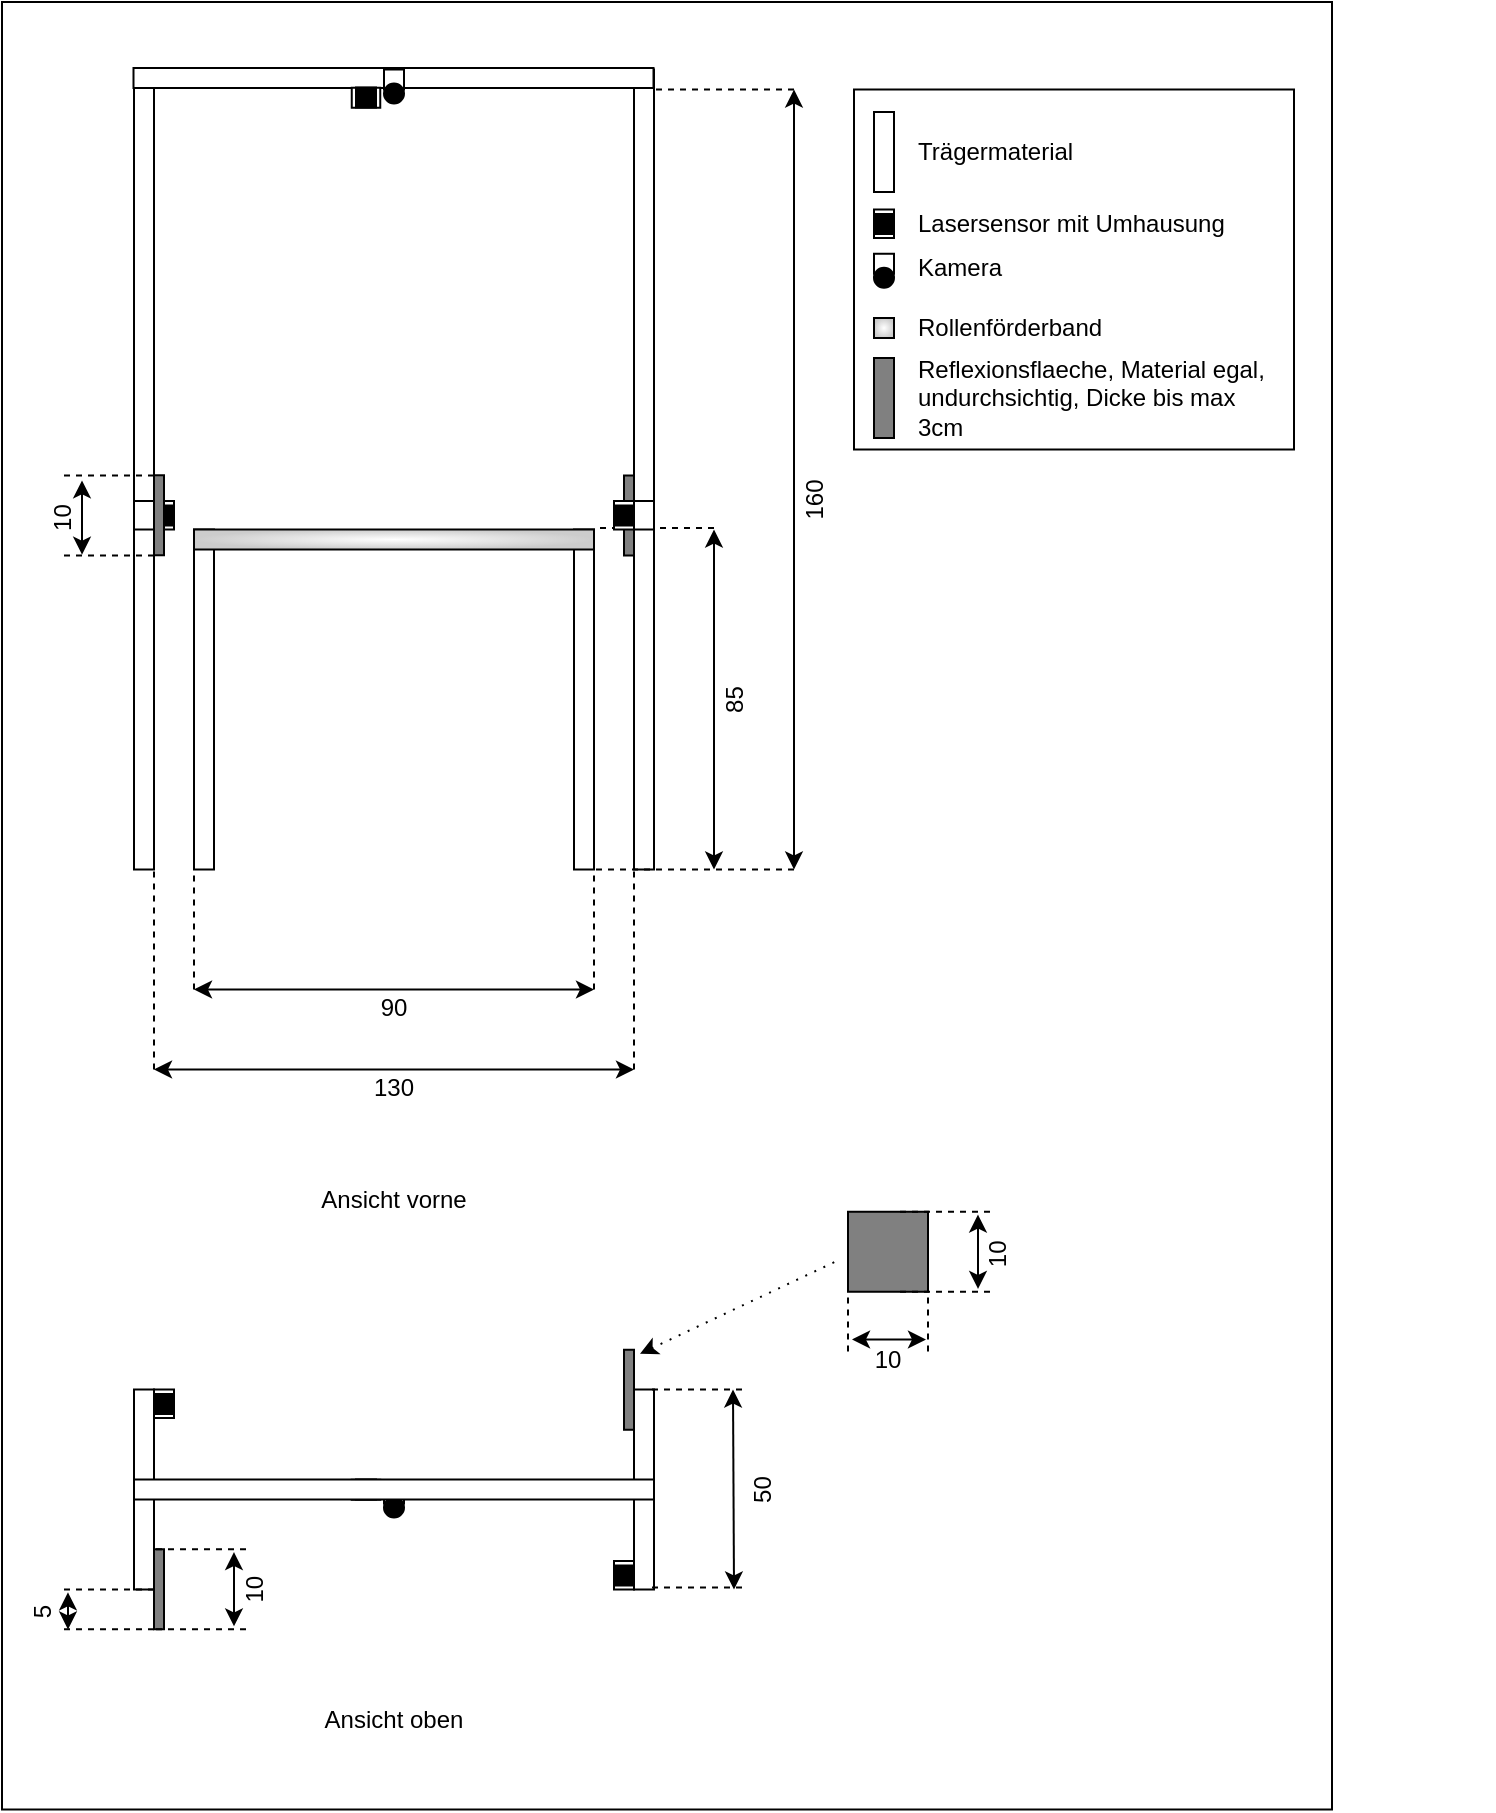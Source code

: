 <mxfile version="20.2.8" type="device"><diagram id="hTVz-MZ4baYO05LzKPZx" name="Seite-1"><mxGraphModel dx="1206" dy="1931" grid="1" gridSize="10" guides="1" tooltips="1" connect="1" arrows="1" fold="1" page="1" pageScale="1" pageWidth="827" pageHeight="1169" math="0" shadow="0"><root><mxCell id="0"/><mxCell id="1" parent="0"/><mxCell id="PCyeshZMXM8ieEBe6QO1-78" value="" style="rounded=0;whiteSpace=wrap;html=1;fillColor=default;gradientColor=none;gradientDirection=radial;" parent="1" vertex="1"><mxGeometry x="20" y="-1148" width="665" height="903.75" as="geometry"/></mxCell><mxCell id="bg4yzc88U4HqQ1TOItL7-24" value="" style="rounded=0;whiteSpace=wrap;html=1;fillColor=#808080;" vertex="1" parent="1"><mxGeometry x="331" y="-911.25" width="5" height="40" as="geometry"/></mxCell><mxCell id="PCyeshZMXM8ieEBe6QO1-65" value="" style="rounded=0;whiteSpace=wrap;html=1;fillColor=#FFFFFF;" parent="1" vertex="1"><mxGeometry x="446" y="-1104.25" width="220" height="180" as="geometry"/></mxCell><mxCell id="PCyeshZMXM8ieEBe6QO1-18" value="" style="rounded=0;whiteSpace=wrap;html=1;" parent="1" vertex="1"><mxGeometry x="86" y="-1114.25" width="10" height="400" as="geometry"/></mxCell><mxCell id="PCyeshZMXM8ieEBe6QO1-19" value="" style="rounded=0;whiteSpace=wrap;html=1;" parent="1" vertex="1"><mxGeometry x="336" y="-1114.25" width="10" height="400" as="geometry"/></mxCell><mxCell id="PCyeshZMXM8ieEBe6QO1-20" value="" style="rounded=0;whiteSpace=wrap;html=1;rotation=90;" parent="1" vertex="1"><mxGeometry x="210.75" y="-1240" width="10" height="260" as="geometry"/></mxCell><mxCell id="PCyeshZMXM8ieEBe6QO1-21" value="" style="rounded=0;whiteSpace=wrap;html=1;" parent="1" vertex="1"><mxGeometry x="116" y="-884.25" width="10" height="170" as="geometry"/></mxCell><mxCell id="PCyeshZMXM8ieEBe6QO1-22" value="" style="rounded=0;whiteSpace=wrap;html=1;" parent="1" vertex="1"><mxGeometry x="306" y="-884.25" width="10" height="170" as="geometry"/></mxCell><mxCell id="PCyeshZMXM8ieEBe6QO1-25" value="" style="rounded=0;whiteSpace=wrap;html=1;gradientColor=#CCCCCC;gradientDirection=radial;fillColor=default;" parent="1" vertex="1"><mxGeometry x="116" y="-884.25" width="200" height="10" as="geometry"/></mxCell><mxCell id="PCyeshZMXM8ieEBe6QO1-29" value="" style="endArrow=none;dashed=1;html=1;rounded=0;entryX=0;entryY=1;entryDx=0;entryDy=0;" parent="1" target="PCyeshZMXM8ieEBe6QO1-21" edge="1"><mxGeometry width="50" height="50" relative="1" as="geometry"><mxPoint x="116" y="-654.25" as="sourcePoint"/><mxPoint x="166" y="-674.25" as="targetPoint"/></mxGeometry></mxCell><mxCell id="PCyeshZMXM8ieEBe6QO1-30" value="" style="endArrow=none;dashed=1;html=1;rounded=0;entryX=0;entryY=1;entryDx=0;entryDy=0;" parent="1" edge="1"><mxGeometry width="50" height="50" relative="1" as="geometry"><mxPoint x="316.0" y="-654.25" as="sourcePoint"/><mxPoint x="316.0" y="-714.25" as="targetPoint"/></mxGeometry></mxCell><mxCell id="PCyeshZMXM8ieEBe6QO1-31" value="" style="endArrow=classic;startArrow=classic;html=1;rounded=0;" parent="1" edge="1"><mxGeometry width="50" height="50" relative="1" as="geometry"><mxPoint x="116" y="-654.25" as="sourcePoint"/><mxPoint x="316" y="-654.25" as="targetPoint"/></mxGeometry></mxCell><mxCell id="PCyeshZMXM8ieEBe6QO1-32" value="" style="endArrow=none;dashed=1;html=1;rounded=0;entryX=1;entryY=1;entryDx=0;entryDy=0;" parent="1" target="PCyeshZMXM8ieEBe6QO1-22" edge="1"><mxGeometry width="50" height="50" relative="1" as="geometry"><mxPoint x="416" y="-714.25" as="sourcePoint"/><mxPoint x="276" y="-874.25" as="targetPoint"/></mxGeometry></mxCell><mxCell id="PCyeshZMXM8ieEBe6QO1-33" value="" style="endArrow=none;dashed=1;html=1;rounded=0;entryX=1;entryY=1;entryDx=0;entryDy=0;" parent="1" edge="1"><mxGeometry width="50" height="50" relative="1" as="geometry"><mxPoint x="376" y="-884.94" as="sourcePoint"/><mxPoint x="316" y="-884.94" as="targetPoint"/></mxGeometry></mxCell><mxCell id="PCyeshZMXM8ieEBe6QO1-34" value="" style="endArrow=none;dashed=1;html=1;rounded=0;" parent="1" edge="1"><mxGeometry width="50" height="50" relative="1" as="geometry"><mxPoint x="416" y="-1104.25" as="sourcePoint"/><mxPoint x="346" y="-1104.25" as="targetPoint"/></mxGeometry></mxCell><mxCell id="PCyeshZMXM8ieEBe6QO1-36" value="" style="endArrow=none;dashed=1;html=1;rounded=0;entryX=0;entryY=1;entryDx=0;entryDy=0;" parent="1" edge="1"><mxGeometry width="50" height="50" relative="1" as="geometry"><mxPoint x="96" y="-614.25" as="sourcePoint"/><mxPoint x="96.0" y="-714.25" as="targetPoint"/></mxGeometry></mxCell><mxCell id="PCyeshZMXM8ieEBe6QO1-37" value="" style="endArrow=none;dashed=1;html=1;rounded=0;entryX=0;entryY=1;entryDx=0;entryDy=0;" parent="1" edge="1"><mxGeometry width="50" height="50" relative="1" as="geometry"><mxPoint x="336.0" y="-614.25" as="sourcePoint"/><mxPoint x="336.0" y="-714.25" as="targetPoint"/></mxGeometry></mxCell><mxCell id="PCyeshZMXM8ieEBe6QO1-38" value="" style="endArrow=classic;startArrow=classic;html=1;rounded=0;" parent="1" edge="1"><mxGeometry width="50" height="50" relative="1" as="geometry"><mxPoint x="96" y="-614.25" as="sourcePoint"/><mxPoint x="336" y="-614.25" as="targetPoint"/></mxGeometry></mxCell><mxCell id="PCyeshZMXM8ieEBe6QO1-39" value="" style="endArrow=classic;startArrow=classic;html=1;rounded=0;" parent="1" edge="1"><mxGeometry width="50" height="50" relative="1" as="geometry"><mxPoint x="376" y="-714.25" as="sourcePoint"/><mxPoint x="376" y="-884.25" as="targetPoint"/></mxGeometry></mxCell><mxCell id="PCyeshZMXM8ieEBe6QO1-40" value="" style="endArrow=classic;startArrow=classic;html=1;rounded=0;" parent="1" edge="1"><mxGeometry width="50" height="50" relative="1" as="geometry"><mxPoint x="416" y="-714.25" as="sourcePoint"/><mxPoint x="416" y="-1104.25" as="targetPoint"/></mxGeometry></mxCell><mxCell id="PCyeshZMXM8ieEBe6QO1-41" value="160" style="text;html=1;strokeColor=none;fillColor=none;align=center;verticalAlign=middle;whiteSpace=wrap;rounded=0;rotation=-90;" parent="1" vertex="1"><mxGeometry x="396" y="-914.25" width="60" height="30" as="geometry"/></mxCell><mxCell id="PCyeshZMXM8ieEBe6QO1-42" value="&lt;div&gt;85&lt;/div&gt;" style="text;html=1;strokeColor=none;fillColor=none;align=center;verticalAlign=middle;whiteSpace=wrap;rounded=0;rotation=-90;" parent="1" vertex="1"><mxGeometry x="356" y="-814.25" width="60" height="30" as="geometry"/></mxCell><mxCell id="PCyeshZMXM8ieEBe6QO1-43" value="90" style="text;html=1;strokeColor=none;fillColor=none;align=center;verticalAlign=middle;whiteSpace=wrap;rounded=0;" parent="1" vertex="1"><mxGeometry x="186" y="-660.25" width="60" height="30" as="geometry"/></mxCell><mxCell id="PCyeshZMXM8ieEBe6QO1-44" value="130" style="text;html=1;strokeColor=none;fillColor=none;align=center;verticalAlign=middle;whiteSpace=wrap;rounded=0;" parent="1" vertex="1"><mxGeometry x="186" y="-620.25" width="60" height="30" as="geometry"/></mxCell><mxCell id="PCyeshZMXM8ieEBe6QO1-46" value="" style="rounded=0;whiteSpace=wrap;html=1;" parent="1" vertex="1"><mxGeometry x="326" y="-898.5" width="10" height="14.25" as="geometry"/></mxCell><mxCell id="PCyeshZMXM8ieEBe6QO1-51" value="" style="rounded=0;whiteSpace=wrap;html=1;fillColor=#000000;" parent="1" vertex="1"><mxGeometry x="326" y="-896.25" width="10" height="10" as="geometry"/></mxCell><mxCell id="PCyeshZMXM8ieEBe6QO1-52" value="" style="group" parent="1" vertex="1" connectable="0"><mxGeometry x="96" y="-898.5" width="10" height="14.25" as="geometry"/></mxCell><mxCell id="PCyeshZMXM8ieEBe6QO1-45" value="" style="rounded=0;whiteSpace=wrap;html=1;" parent="PCyeshZMXM8ieEBe6QO1-52" vertex="1"><mxGeometry width="10" height="14.25" as="geometry"/></mxCell><mxCell id="PCyeshZMXM8ieEBe6QO1-50" value="" style="rounded=0;whiteSpace=wrap;html=1;fillColor=#000000;" parent="PCyeshZMXM8ieEBe6QO1-52" vertex="1"><mxGeometry y="2.25" width="10" height="10" as="geometry"/></mxCell><mxCell id="PCyeshZMXM8ieEBe6QO1-58" value="" style="group;rotation=90;" parent="1" vertex="1" connectable="0"><mxGeometry x="197" y="-1107.25" width="10" height="14.25" as="geometry"/></mxCell><mxCell id="PCyeshZMXM8ieEBe6QO1-59" value="" style="rounded=0;whiteSpace=wrap;html=1;rotation=90;" parent="PCyeshZMXM8ieEBe6QO1-58" vertex="1"><mxGeometry width="10" height="14.25" as="geometry"/></mxCell><mxCell id="PCyeshZMXM8ieEBe6QO1-60" value="" style="rounded=0;whiteSpace=wrap;html=1;fillColor=#000000;rotation=90;" parent="PCyeshZMXM8ieEBe6QO1-58" vertex="1"><mxGeometry y="2" width="10" height="10" as="geometry"/></mxCell><mxCell id="PCyeshZMXM8ieEBe6QO1-63" value="" style="rounded=0;whiteSpace=wrap;html=1;fillColor=#FFFFFF;" parent="1" vertex="1"><mxGeometry x="211" y="-1114.25" width="10" height="10" as="geometry"/></mxCell><mxCell id="PCyeshZMXM8ieEBe6QO1-64" value="" style="ellipse;whiteSpace=wrap;html=1;aspect=fixed;fillColor=#000000;" parent="1" vertex="1"><mxGeometry x="211" y="-1107.25" width="10" height="10" as="geometry"/></mxCell><mxCell id="PCyeshZMXM8ieEBe6QO1-66" value="" style="rounded=0;whiteSpace=wrap;html=1;fillColor=#FFFFFF;" parent="1" vertex="1"><mxGeometry x="456" y="-1093" width="10" height="40" as="geometry"/></mxCell><mxCell id="PCyeshZMXM8ieEBe6QO1-67" value="Tr&lt;span&gt;&lt;span data-dobid=&quot;hdw&quot;&gt;ä&lt;/span&gt;&lt;/span&gt;germaterial" style="text;html=1;strokeColor=none;fillColor=none;align=left;verticalAlign=middle;whiteSpace=wrap;rounded=0;" parent="1" vertex="1"><mxGeometry x="476" y="-1088" width="290" height="30" as="geometry"/></mxCell><mxCell id="PCyeshZMXM8ieEBe6QO1-69" value="" style="group" parent="1" vertex="1" connectable="0"><mxGeometry x="456" y="-1044.25" width="10" height="14.25" as="geometry"/></mxCell><mxCell id="PCyeshZMXM8ieEBe6QO1-70" value="" style="rounded=0;whiteSpace=wrap;html=1;" parent="PCyeshZMXM8ieEBe6QO1-69" vertex="1"><mxGeometry width="10" height="14.25" as="geometry"/></mxCell><mxCell id="PCyeshZMXM8ieEBe6QO1-71" value="" style="rounded=0;whiteSpace=wrap;html=1;fillColor=#000000;" parent="PCyeshZMXM8ieEBe6QO1-69" vertex="1"><mxGeometry y="2.25" width="10" height="10" as="geometry"/></mxCell><mxCell id="PCyeshZMXM8ieEBe6QO1-72" value="Lasersensor mit Umhausung" style="text;html=1;strokeColor=none;fillColor=none;align=left;verticalAlign=middle;whiteSpace=wrap;rounded=0;" parent="1" vertex="1"><mxGeometry x="476" y="-1052.12" width="290" height="30" as="geometry"/></mxCell><mxCell id="PCyeshZMXM8ieEBe6QO1-73" value="" style="rounded=0;whiteSpace=wrap;html=1;fillColor=#FFFFFF;" parent="1" vertex="1"><mxGeometry x="456" y="-1022.12" width="10" height="10" as="geometry"/></mxCell><mxCell id="PCyeshZMXM8ieEBe6QO1-74" value="" style="ellipse;whiteSpace=wrap;html=1;aspect=fixed;fillColor=#000000;" parent="1" vertex="1"><mxGeometry x="456" y="-1015.12" width="10" height="10" as="geometry"/></mxCell><mxCell id="PCyeshZMXM8ieEBe6QO1-75" value="Kamera" style="text;html=1;strokeColor=none;fillColor=none;align=left;verticalAlign=middle;whiteSpace=wrap;rounded=0;" parent="1" vertex="1"><mxGeometry x="476" y="-1030" width="290" height="30" as="geometry"/></mxCell><mxCell id="PCyeshZMXM8ieEBe6QO1-76" value="" style="rounded=0;whiteSpace=wrap;html=1;gradientColor=#CCCCCC;gradientDirection=radial;fillColor=default;" parent="1" vertex="1"><mxGeometry x="456" y="-990" width="10" height="10" as="geometry"/></mxCell><mxCell id="PCyeshZMXM8ieEBe6QO1-77" value="Rollenf&lt;span&gt;&lt;span data-dobid=&quot;hdw&quot;&gt;ö&lt;/span&gt;&lt;/span&gt;rderband" style="text;html=1;strokeColor=none;fillColor=none;align=left;verticalAlign=middle;whiteSpace=wrap;rounded=0;" parent="1" vertex="1"><mxGeometry x="476" y="-1000" width="290" height="30" as="geometry"/></mxCell><mxCell id="bg4yzc88U4HqQ1TOItL7-2" value="" style="rounded=0;whiteSpace=wrap;html=1;" vertex="1" parent="1"><mxGeometry x="336" y="-454.25" width="10" height="100" as="geometry"/></mxCell><mxCell id="bg4yzc88U4HqQ1TOItL7-3" value="" style="rounded=0;whiteSpace=wrap;html=1;" vertex="1" parent="1"><mxGeometry x="86" y="-454.25" width="10" height="100" as="geometry"/></mxCell><mxCell id="bg4yzc88U4HqQ1TOItL7-4" value="" style="group" vertex="1" connectable="0" parent="1"><mxGeometry x="96" y="-454.25" width="10" height="14.25" as="geometry"/></mxCell><mxCell id="bg4yzc88U4HqQ1TOItL7-5" value="" style="rounded=0;whiteSpace=wrap;html=1;" vertex="1" parent="bg4yzc88U4HqQ1TOItL7-4"><mxGeometry width="10" height="14.25" as="geometry"/></mxCell><mxCell id="bg4yzc88U4HqQ1TOItL7-6" value="" style="rounded=0;whiteSpace=wrap;html=1;fillColor=#000000;" vertex="1" parent="bg4yzc88U4HqQ1TOItL7-4"><mxGeometry y="2.25" width="10" height="10" as="geometry"/></mxCell><mxCell id="bg4yzc88U4HqQ1TOItL7-7" value="" style="group" vertex="1" connectable="0" parent="1"><mxGeometry x="326" y="-368.5" width="10" height="14.25" as="geometry"/></mxCell><mxCell id="bg4yzc88U4HqQ1TOItL7-8" value="" style="rounded=0;whiteSpace=wrap;html=1;" vertex="1" parent="bg4yzc88U4HqQ1TOItL7-7"><mxGeometry width="10" height="14.25" as="geometry"/></mxCell><mxCell id="bg4yzc88U4HqQ1TOItL7-9" value="" style="rounded=0;whiteSpace=wrap;html=1;fillColor=#000000;" vertex="1" parent="bg4yzc88U4HqQ1TOItL7-7"><mxGeometry y="2.25" width="10" height="10" as="geometry"/></mxCell><mxCell id="bg4yzc88U4HqQ1TOItL7-10" value="" style="endArrow=classic;startArrow=classic;html=1;rounded=0;" edge="1" parent="1"><mxGeometry width="50" height="50" relative="1" as="geometry"><mxPoint x="386" y="-354.25" as="sourcePoint"/><mxPoint x="385.5" y="-454.25" as="targetPoint"/></mxGeometry></mxCell><mxCell id="bg4yzc88U4HqQ1TOItL7-11" value="" style="endArrow=none;dashed=1;html=1;rounded=0;entryX=1;entryY=1;entryDx=0;entryDy=0;" edge="1" parent="1"><mxGeometry width="50" height="50" relative="1" as="geometry"><mxPoint x="390" y="-454.25" as="sourcePoint"/><mxPoint x="344" y="-454.25" as="targetPoint"/></mxGeometry></mxCell><mxCell id="bg4yzc88U4HqQ1TOItL7-12" value="" style="endArrow=none;dashed=1;html=1;rounded=0;entryX=1;entryY=1;entryDx=0;entryDy=0;" edge="1" parent="1"><mxGeometry width="50" height="50" relative="1" as="geometry"><mxPoint x="390" y="-355.25" as="sourcePoint"/><mxPoint x="344" y="-355.25" as="targetPoint"/></mxGeometry></mxCell><mxCell id="bg4yzc88U4HqQ1TOItL7-13" value="50" style="text;html=1;strokeColor=none;fillColor=none;align=center;verticalAlign=middle;whiteSpace=wrap;rounded=0;rotation=-90;" vertex="1" parent="1"><mxGeometry x="370" y="-419.25" width="60" height="30" as="geometry"/></mxCell><mxCell id="bg4yzc88U4HqQ1TOItL7-15" value="" style="rounded=0;whiteSpace=wrap;html=1;fillColor=#808080;" vertex="1" parent="1"><mxGeometry x="331" y="-474.12" width="5" height="40" as="geometry"/></mxCell><mxCell id="bg4yzc88U4HqQ1TOItL7-16" value="" style="rounded=0;whiteSpace=wrap;html=1;fillColor=#808080;" vertex="1" parent="1"><mxGeometry x="96" y="-374.38" width="5" height="40" as="geometry"/></mxCell><mxCell id="bg4yzc88U4HqQ1TOItL7-17" value="" style="endArrow=classic;startArrow=classic;html=1;rounded=0;" edge="1" parent="1"><mxGeometry width="50" height="50" relative="1" as="geometry"><mxPoint x="136" y="-335.82" as="sourcePoint"/><mxPoint x="136" y="-372.95" as="targetPoint"/></mxGeometry></mxCell><mxCell id="bg4yzc88U4HqQ1TOItL7-18" value="" style="endArrow=none;dashed=1;html=1;rounded=0;entryX=1;entryY=1;entryDx=0;entryDy=0;" edge="1" parent="1"><mxGeometry width="50" height="50" relative="1" as="geometry"><mxPoint x="142" y="-374.38" as="sourcePoint"/><mxPoint x="96" y="-374.38" as="targetPoint"/></mxGeometry></mxCell><mxCell id="bg4yzc88U4HqQ1TOItL7-19" value="" style="endArrow=none;dashed=1;html=1;rounded=0;entryX=1;entryY=1;entryDx=0;entryDy=0;" edge="1" parent="1"><mxGeometry width="50" height="50" relative="1" as="geometry"><mxPoint x="142" y="-334.38" as="sourcePoint"/><mxPoint x="96" y="-334.38" as="targetPoint"/></mxGeometry></mxCell><mxCell id="bg4yzc88U4HqQ1TOItL7-20" value="10" style="text;html=1;strokeColor=none;fillColor=none;align=center;verticalAlign=middle;whiteSpace=wrap;rounded=0;rotation=-90;" vertex="1" parent="1"><mxGeometry x="116" y="-369.38" width="60" height="30" as="geometry"/></mxCell><mxCell id="bg4yzc88U4HqQ1TOItL7-21" value="" style="rounded=0;whiteSpace=wrap;html=1;" vertex="1" parent="1"><mxGeometry x="86" y="-898.5" width="10" height="14.25" as="geometry"/></mxCell><mxCell id="bg4yzc88U4HqQ1TOItL7-22" value="" style="rounded=0;whiteSpace=wrap;html=1;" vertex="1" parent="1"><mxGeometry x="336" y="-898.5" width="10" height="14.25" as="geometry"/></mxCell><mxCell id="bg4yzc88U4HqQ1TOItL7-23" value="" style="rounded=0;whiteSpace=wrap;html=1;fillColor=#808080;" vertex="1" parent="1"><mxGeometry x="96" y="-911.37" width="5" height="40" as="geometry"/></mxCell><mxCell id="bg4yzc88U4HqQ1TOItL7-26" value="" style="endArrow=classic;startArrow=classic;html=1;rounded=0;" edge="1" parent="1"><mxGeometry width="50" height="50" relative="1" as="geometry"><mxPoint x="60" y="-871.68" as="sourcePoint"/><mxPoint x="60" y="-908.81" as="targetPoint"/></mxGeometry></mxCell><mxCell id="bg4yzc88U4HqQ1TOItL7-27" value="" style="endArrow=none;dashed=1;html=1;rounded=0;entryX=1;entryY=1;entryDx=0;entryDy=0;" edge="1" parent="1"><mxGeometry width="50" height="50" relative="1" as="geometry"><mxPoint x="96" y="-911.25" as="sourcePoint"/><mxPoint x="50" y="-911.25" as="targetPoint"/></mxGeometry></mxCell><mxCell id="bg4yzc88U4HqQ1TOItL7-28" value="" style="endArrow=none;dashed=1;html=1;rounded=0;entryX=1;entryY=1;entryDx=0;entryDy=0;" edge="1" parent="1"><mxGeometry width="50" height="50" relative="1" as="geometry"><mxPoint x="96" y="-871.25" as="sourcePoint"/><mxPoint x="50" y="-871.25" as="targetPoint"/></mxGeometry></mxCell><mxCell id="bg4yzc88U4HqQ1TOItL7-29" value="10" style="text;html=1;strokeColor=none;fillColor=none;align=center;verticalAlign=middle;whiteSpace=wrap;rounded=0;rotation=-90;" vertex="1" parent="1"><mxGeometry x="20" y="-905.25" width="60" height="30" as="geometry"/></mxCell><mxCell id="bg4yzc88U4HqQ1TOItL7-35" value="Ansicht vorne" style="text;html=1;strokeColor=none;fillColor=none;align=center;verticalAlign=middle;whiteSpace=wrap;rounded=0;" vertex="1" parent="1"><mxGeometry x="86" y="-564.25" width="260" height="30" as="geometry"/></mxCell><mxCell id="bg4yzc88U4HqQ1TOItL7-37" value="Ansicht oben" style="text;html=1;strokeColor=none;fillColor=none;align=center;verticalAlign=middle;whiteSpace=wrap;rounded=0;" vertex="1" parent="1"><mxGeometry x="96" y="-304.25" width="240" height="30" as="geometry"/></mxCell><mxCell id="bg4yzc88U4HqQ1TOItL7-38" value="" style="group;rotation=90;" vertex="1" connectable="0" parent="1"><mxGeometry x="197" y="-400.25" width="10" height="14.25" as="geometry"/></mxCell><mxCell id="bg4yzc88U4HqQ1TOItL7-39" value="" style="rounded=0;whiteSpace=wrap;html=1;rotation=90;" vertex="1" parent="bg4yzc88U4HqQ1TOItL7-38"><mxGeometry y="-11" width="10" height="14.25" as="geometry"/></mxCell><mxCell id="bg4yzc88U4HqQ1TOItL7-40" value="" style="rounded=0;whiteSpace=wrap;html=1;fillColor=#000000;rotation=90;" vertex="1" parent="bg4yzc88U4HqQ1TOItL7-38"><mxGeometry y="-9" width="10" height="10" as="geometry"/></mxCell><mxCell id="bg4yzc88U4HqQ1TOItL7-41" value="" style="rounded=0;whiteSpace=wrap;html=1;fillColor=#FFFFFF;" vertex="1" parent="1"><mxGeometry x="211" y="-407.25" width="10" height="10" as="geometry"/></mxCell><mxCell id="bg4yzc88U4HqQ1TOItL7-42" value="" style="ellipse;whiteSpace=wrap;html=1;aspect=fixed;fillColor=#000000;" vertex="1" parent="1"><mxGeometry x="211" y="-400.25" width="10" height="10" as="geometry"/></mxCell><mxCell id="bg4yzc88U4HqQ1TOItL7-1" value="" style="rounded=0;whiteSpace=wrap;html=1;rotation=90;" vertex="1" parent="1"><mxGeometry x="211" y="-534.25" width="10" height="260" as="geometry"/></mxCell><mxCell id="bg4yzc88U4HqQ1TOItL7-43" value="" style="rounded=0;whiteSpace=wrap;html=1;fillColor=#808080;" vertex="1" parent="1"><mxGeometry x="443" y="-543.12" width="40" height="40" as="geometry"/></mxCell><mxCell id="bg4yzc88U4HqQ1TOItL7-46" value="" style="endArrow=classic;startArrow=classic;html=1;rounded=0;" edge="1" parent="1"><mxGeometry width="50" height="50" relative="1" as="geometry"><mxPoint x="508" y="-504.56" as="sourcePoint"/><mxPoint x="508" y="-541.69" as="targetPoint"/></mxGeometry></mxCell><mxCell id="bg4yzc88U4HqQ1TOItL7-47" value="" style="endArrow=none;dashed=1;html=1;rounded=0;entryX=1;entryY=1;entryDx=0;entryDy=0;" edge="1" parent="1"><mxGeometry width="50" height="50" relative="1" as="geometry"><mxPoint x="514" y="-543.12" as="sourcePoint"/><mxPoint x="468" y="-543.12" as="targetPoint"/></mxGeometry></mxCell><mxCell id="bg4yzc88U4HqQ1TOItL7-48" value="" style="endArrow=none;dashed=1;html=1;rounded=0;entryX=1;entryY=1;entryDx=0;entryDy=0;" edge="1" parent="1"><mxGeometry width="50" height="50" relative="1" as="geometry"><mxPoint x="514" y="-503.12" as="sourcePoint"/><mxPoint x="468" y="-503.12" as="targetPoint"/></mxGeometry></mxCell><mxCell id="bg4yzc88U4HqQ1TOItL7-49" value="10" style="text;html=1;strokeColor=none;fillColor=none;align=center;verticalAlign=middle;whiteSpace=wrap;rounded=0;rotation=-90;" vertex="1" parent="1"><mxGeometry x="488" y="-537.12" width="60" height="30" as="geometry"/></mxCell><mxCell id="bg4yzc88U4HqQ1TOItL7-54" value="" style="group;direction=west;rotation=90;" vertex="1" connectable="0" parent="1"><mxGeometry x="430" y="-517.25" width="65" height="60" as="geometry"/></mxCell><mxCell id="bg4yzc88U4HqQ1TOItL7-50" value="" style="endArrow=classic;startArrow=classic;html=1;rounded=0;" edge="1" parent="bg4yzc88U4HqQ1TOItL7-54"><mxGeometry width="50" height="50" relative="1" as="geometry"><mxPoint x="15" y="38" as="sourcePoint"/><mxPoint x="52" y="38" as="targetPoint"/></mxGeometry></mxCell><mxCell id="bg4yzc88U4HqQ1TOItL7-51" value="" style="endArrow=none;dashed=1;html=1;rounded=0;entryX=1;entryY=1;entryDx=0;entryDy=0;" edge="1" parent="bg4yzc88U4HqQ1TOItL7-54"><mxGeometry width="50" height="50" relative="1" as="geometry"><mxPoint x="53" y="44" as="sourcePoint"/><mxPoint x="53" y="-2" as="targetPoint"/></mxGeometry></mxCell><mxCell id="bg4yzc88U4HqQ1TOItL7-52" value="" style="endArrow=none;dashed=1;html=1;rounded=0;entryX=1;entryY=1;entryDx=0;entryDy=0;" edge="1" parent="bg4yzc88U4HqQ1TOItL7-54"><mxGeometry width="50" height="50" relative="1" as="geometry"><mxPoint x="13" y="44" as="sourcePoint"/><mxPoint x="13" y="-2" as="targetPoint"/></mxGeometry></mxCell><mxCell id="bg4yzc88U4HqQ1TOItL7-53" value="10" style="text;html=1;strokeColor=none;fillColor=none;align=center;verticalAlign=middle;whiteSpace=wrap;rounded=0;rotation=0;direction=west;" vertex="1" parent="bg4yzc88U4HqQ1TOItL7-54"><mxGeometry x="3" y="33" width="60" height="30" as="geometry"/></mxCell><mxCell id="bg4yzc88U4HqQ1TOItL7-55" value="" style="rounded=0;whiteSpace=wrap;html=1;fillColor=#808080;" vertex="1" parent="1"><mxGeometry x="456" y="-970" width="10" height="40" as="geometry"/></mxCell><mxCell id="bg4yzc88U4HqQ1TOItL7-56" value="&lt;div&gt;Reflexionsflaeche, Material egal,&lt;/div&gt;&lt;div&gt;undurchsichtig, Dicke bis max &lt;br&gt;&lt;/div&gt;&lt;div&gt;3cm&lt;br&gt;&lt;/div&gt;" style="text;html=1;strokeColor=none;fillColor=none;align=left;verticalAlign=middle;whiteSpace=wrap;rounded=0;" vertex="1" parent="1"><mxGeometry x="476" y="-970" width="290" height="40.75" as="geometry"/></mxCell><mxCell id="bg4yzc88U4HqQ1TOItL7-57" value="" style="endArrow=none;startArrow=classic;html=1;rounded=0;exitX=1;exitY=0;exitDx=0;exitDy=0;endFill=0;dashed=1;dashPattern=1 4;" edge="1" parent="1"><mxGeometry width="50" height="50" relative="1" as="geometry"><mxPoint x="339" y="-472.12" as="sourcePoint"/><mxPoint x="439" y="-519.25" as="targetPoint"/></mxGeometry></mxCell><mxCell id="bg4yzc88U4HqQ1TOItL7-59" value="" style="endArrow=classic;startArrow=classic;html=1;rounded=0;" edge="1" parent="1"><mxGeometry width="50" height="50" relative="1" as="geometry"><mxPoint x="53" y="-334.25" as="sourcePoint"/><mxPoint x="53" y="-352.82" as="targetPoint"/></mxGeometry></mxCell><mxCell id="bg4yzc88U4HqQ1TOItL7-60" value="" style="endArrow=none;dashed=1;html=1;rounded=0;entryX=1;entryY=1;entryDx=0;entryDy=0;" edge="1" parent="1"><mxGeometry width="50" height="50" relative="1" as="geometry"><mxPoint x="96" y="-354.25" as="sourcePoint"/><mxPoint x="50" y="-354.25" as="targetPoint"/></mxGeometry></mxCell><mxCell id="bg4yzc88U4HqQ1TOItL7-61" value="" style="endArrow=none;dashed=1;html=1;rounded=0;entryX=1;entryY=1;entryDx=0;entryDy=0;" edge="1" parent="1"><mxGeometry width="50" height="50" relative="1" as="geometry"><mxPoint x="96" y="-334.38" as="sourcePoint"/><mxPoint x="50" y="-334.38" as="targetPoint"/></mxGeometry></mxCell><mxCell id="bg4yzc88U4HqQ1TOItL7-62" value="5" style="text;html=1;strokeColor=none;fillColor=none;align=center;verticalAlign=middle;whiteSpace=wrap;rounded=0;rotation=-90;" vertex="1" parent="1"><mxGeometry x="10" y="-358.25" width="60" height="30" as="geometry"/></mxCell></root></mxGraphModel></diagram></mxfile>